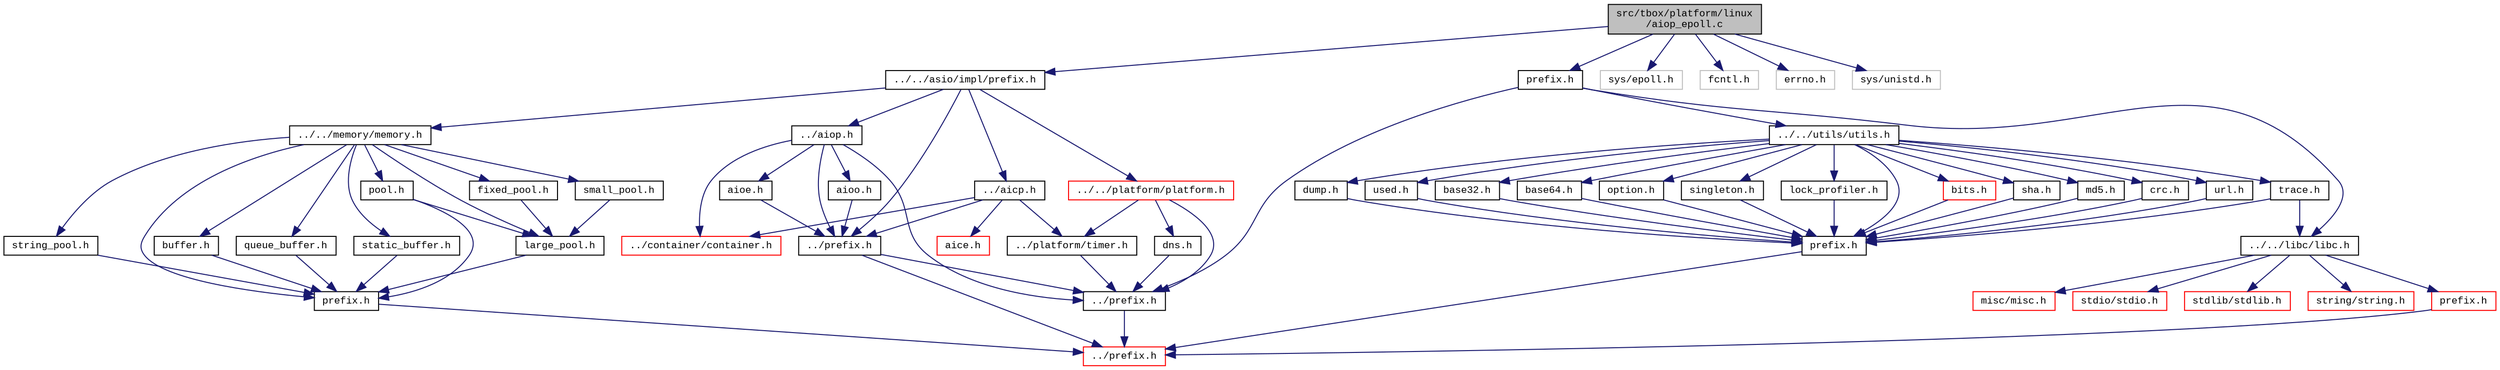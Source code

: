 digraph "src/tbox/platform/linux/aiop_epoll.c"
{
  edge [fontname="CourierNew",fontsize="10",labelfontname="CourierNew",labelfontsize="10"];
  node [fontname="CourierNew",fontsize="10",shape=record];
  Node1 [label="src/tbox/platform/linux\l/aiop_epoll.c",height=0.2,width=0.4,color="black", fillcolor="grey75", style="filled" fontcolor="black"];
  Node1 -> Node2 [color="midnightblue",fontsize="10",style="solid",fontname="CourierNew"];
  Node2 [label="prefix.h",height=0.2,width=0.4,color="black", fillcolor="white", style="filled",URL="$d7/d71/platform_2linux_2prefix_8h_source.html"];
  Node2 -> Node3 [color="midnightblue",fontsize="10",style="solid",fontname="CourierNew"];
  Node3 [label="../prefix.h",height=0.2,width=0.4,color="black", fillcolor="white", style="filled",URL="$db/dfa/platform_2prefix_8h_source.html"];
  Node3 -> Node4 [color="midnightblue",fontsize="10",style="solid",fontname="CourierNew"];
  Node4 [label="../prefix.h",height=0.2,width=0.4,color="red", fillcolor="white", style="filled",URL="$df/d5c/prefix_8h_source.html"];
  Node2 -> Node5 [color="midnightblue",fontsize="10",style="solid",fontname="CourierNew"];
  Node5 [label="../../libc/libc.h",height=0.2,width=0.4,color="black", fillcolor="white", style="filled",URL="$db/dc8/libc_8h.html"];
  Node5 -> Node6 [color="midnightblue",fontsize="10",style="solid",fontname="CourierNew"];
  Node6 [label="prefix.h",height=0.2,width=0.4,color="red", fillcolor="white", style="filled",URL="$d4/df0/libc_2prefix_8h_source.html"];
  Node6 -> Node4 [color="midnightblue",fontsize="10",style="solid",fontname="CourierNew"];
  Node5 -> Node7 [color="midnightblue",fontsize="10",style="solid",fontname="CourierNew"];
  Node7 [label="misc/misc.h",height=0.2,width=0.4,color="red", fillcolor="white", style="filled",URL="$d4/d08/misc_8h.html"];
  Node5 -> Node8 [color="midnightblue",fontsize="10",style="solid",fontname="CourierNew"];
  Node8 [label="stdio/stdio.h",height=0.2,width=0.4,color="red", fillcolor="white", style="filled",URL="$d6/dd1/stdio_8h.html"];
  Node5 -> Node9 [color="midnightblue",fontsize="10",style="solid",fontname="CourierNew"];
  Node9 [label="stdlib/stdlib.h",height=0.2,width=0.4,color="red", fillcolor="white", style="filled",URL="$dc/d9c/stdlib_8h.html"];
  Node5 -> Node10 [color="midnightblue",fontsize="10",style="solid",fontname="CourierNew"];
  Node10 [label="string/string.h",height=0.2,width=0.4,color="red", fillcolor="white", style="filled",URL="$da/d52/libc_2string_2string_8h_source.html"];
  Node2 -> Node11 [color="midnightblue",fontsize="10",style="solid",fontname="CourierNew"];
  Node11 [label="../../utils/utils.h",height=0.2,width=0.4,color="black", fillcolor="white", style="filled",URL="$de/d2f/utils_2utils_8h_source.html"];
  Node11 -> Node12 [color="midnightblue",fontsize="10",style="solid",fontname="CourierNew"];
  Node12 [label="prefix.h",height=0.2,width=0.4,color="black", fillcolor="white", style="filled",URL="$de/d60/utils_2prefix_8h_source.html"];
  Node12 -> Node4 [color="midnightblue",fontsize="10",style="solid",fontname="CourierNew"];
  Node11 -> Node13 [color="midnightblue",fontsize="10",style="solid",fontname="CourierNew"];
  Node13 [label="bits.h",height=0.2,width=0.4,color="red", fillcolor="white", style="filled",URL="$df/db9/bits_8h_source.html"];
  Node13 -> Node12 [color="midnightblue",fontsize="10",style="solid",fontname="CourierNew"];
  Node11 -> Node14 [color="midnightblue",fontsize="10",style="solid",fontname="CourierNew"];
  Node14 [label="sha.h",height=0.2,width=0.4,color="black", fillcolor="white", style="filled",URL="$d9/d61/sha_8h.html"];
  Node14 -> Node12 [color="midnightblue",fontsize="10",style="solid",fontname="CourierNew"];
  Node11 -> Node15 [color="midnightblue",fontsize="10",style="solid",fontname="CourierNew"];
  Node15 [label="md5.h",height=0.2,width=0.4,color="black", fillcolor="white", style="filled",URL="$da/db0/md5_8h.html"];
  Node15 -> Node12 [color="midnightblue",fontsize="10",style="solid",fontname="CourierNew"];
  Node11 -> Node16 [color="midnightblue",fontsize="10",style="solid",fontname="CourierNew"];
  Node16 [label="crc.h",height=0.2,width=0.4,color="black", fillcolor="white", style="filled",URL="$dc/de6/crc_8h_source.html"];
  Node16 -> Node12 [color="midnightblue",fontsize="10",style="solid",fontname="CourierNew"];
  Node11 -> Node17 [color="midnightblue",fontsize="10",style="solid",fontname="CourierNew"];
  Node17 [label="url.h",height=0.2,width=0.4,color="black", fillcolor="white", style="filled",URL="$de/d6c/utils_2url_8h_source.html"];
  Node17 -> Node12 [color="midnightblue",fontsize="10",style="solid",fontname="CourierNew"];
  Node11 -> Node18 [color="midnightblue",fontsize="10",style="solid",fontname="CourierNew"];
  Node18 [label="dump.h",height=0.2,width=0.4,color="black", fillcolor="white", style="filled",URL="$d5/de5/dump_8h.html"];
  Node18 -> Node12 [color="midnightblue",fontsize="10",style="solid",fontname="CourierNew"];
  Node11 -> Node19 [color="midnightblue",fontsize="10",style="solid",fontname="CourierNew"];
  Node19 [label="used.h",height=0.2,width=0.4,color="black", fillcolor="white", style="filled",URL="$d4/d2b/used_8h.html"];
  Node19 -> Node12 [color="midnightblue",fontsize="10",style="solid",fontname="CourierNew"];
  Node11 -> Node20 [color="midnightblue",fontsize="10",style="solid",fontname="CourierNew"];
  Node20 [label="trace.h",height=0.2,width=0.4,color="black", fillcolor="white", style="filled",URL="$da/d18/utils_2trace_8h_source.html"];
  Node20 -> Node12 [color="midnightblue",fontsize="10",style="solid",fontname="CourierNew"];
  Node20 -> Node5 [color="midnightblue",fontsize="10",style="solid",fontname="CourierNew"];
  Node11 -> Node21 [color="midnightblue",fontsize="10",style="solid",fontname="CourierNew"];
  Node21 [label="base32.h",height=0.2,width=0.4,color="black", fillcolor="white", style="filled",URL="$d8/d33/base32_8h.html"];
  Node21 -> Node12 [color="midnightblue",fontsize="10",style="solid",fontname="CourierNew"];
  Node11 -> Node22 [color="midnightblue",fontsize="10",style="solid",fontname="CourierNew"];
  Node22 [label="base64.h",height=0.2,width=0.4,color="black", fillcolor="white", style="filled",URL="$d2/d6f/base64_8h_source.html"];
  Node22 -> Node12 [color="midnightblue",fontsize="10",style="solid",fontname="CourierNew"];
  Node11 -> Node23 [color="midnightblue",fontsize="10",style="solid",fontname="CourierNew"];
  Node23 [label="option.h",height=0.2,width=0.4,color="black", fillcolor="white", style="filled",URL="$db/d15/utils_2option_8h_source.html"];
  Node23 -> Node12 [color="midnightblue",fontsize="10",style="solid",fontname="CourierNew"];
  Node11 -> Node24 [color="midnightblue",fontsize="10",style="solid",fontname="CourierNew"];
  Node24 [label="singleton.h",height=0.2,width=0.4,color="black", fillcolor="white", style="filled",URL="$d4/d0b/singleton_8h.html"];
  Node24 -> Node12 [color="midnightblue",fontsize="10",style="solid",fontname="CourierNew"];
  Node11 -> Node25 [color="midnightblue",fontsize="10",style="solid",fontname="CourierNew"];
  Node25 [label="lock_profiler.h",height=0.2,width=0.4,color="black", fillcolor="white", style="filled",URL="$d8/da8/lock__profiler_8h.html"];
  Node25 -> Node12 [color="midnightblue",fontsize="10",style="solid",fontname="CourierNew"];
  Node1 -> Node26 [color="midnightblue",fontsize="10",style="solid",fontname="CourierNew"];
  Node26 [label="../../asio/impl/prefix.h",height=0.2,width=0.4,color="black", fillcolor="white", style="filled",URL="$d3/d3c/asio_2impl_2prefix_8h_source.html"];
  Node26 -> Node27 [color="midnightblue",fontsize="10",style="solid",fontname="CourierNew"];
  Node27 [label="../prefix.h",height=0.2,width=0.4,color="black", fillcolor="white", style="filled",URL="$db/d56/asio_2prefix_8h_source.html"];
  Node27 -> Node4 [color="midnightblue",fontsize="10",style="solid",fontname="CourierNew"];
  Node27 -> Node3 [color="midnightblue",fontsize="10",style="solid",fontname="CourierNew"];
  Node26 -> Node28 [color="midnightblue",fontsize="10",style="solid",fontname="CourierNew"];
  Node28 [label="../aicp.h",height=0.2,width=0.4,color="black", fillcolor="white", style="filled",URL="$dd/dd5/aicp_8h.html"];
  Node28 -> Node27 [color="midnightblue",fontsize="10",style="solid",fontname="CourierNew"];
  Node28 -> Node29 [color="midnightblue",fontsize="10",style="solid",fontname="CourierNew"];
  Node29 [label="aice.h",height=0.2,width=0.4,color="red", fillcolor="white", style="filled",URL="$da/d59/aice_8h.html"];
  Node28 -> Node30 [color="midnightblue",fontsize="10",style="solid",fontname="CourierNew"];
  Node30 [label="../platform/timer.h",height=0.2,width=0.4,color="black", fillcolor="white", style="filled",URL="$d5/dd0/timer_8h.html"];
  Node30 -> Node3 [color="midnightblue",fontsize="10",style="solid",fontname="CourierNew"];
  Node28 -> Node31 [color="midnightblue",fontsize="10",style="solid",fontname="CourierNew"];
  Node31 [label="../container/container.h",height=0.2,width=0.4,color="red", fillcolor="white", style="filled",URL="$d4/ddd/container_8h.html"];
  Node26 -> Node32 [color="midnightblue",fontsize="10",style="solid",fontname="CourierNew"];
  Node32 [label="../aiop.h",height=0.2,width=0.4,color="black", fillcolor="white", style="filled",URL="$db/d08/aiop_8h.html"];
  Node32 -> Node27 [color="midnightblue",fontsize="10",style="solid",fontname="CourierNew"];
  Node32 -> Node33 [color="midnightblue",fontsize="10",style="solid",fontname="CourierNew"];
  Node33 [label="aioo.h",height=0.2,width=0.4,color="black", fillcolor="white", style="filled",URL="$d6/d9b/aioo_8h.html"];
  Node33 -> Node27 [color="midnightblue",fontsize="10",style="solid",fontname="CourierNew"];
  Node32 -> Node34 [color="midnightblue",fontsize="10",style="solid",fontname="CourierNew"];
  Node34 [label="aioe.h",height=0.2,width=0.4,color="black", fillcolor="white", style="filled",URL="$d5/d10/aioe_8h.html"];
  Node34 -> Node27 [color="midnightblue",fontsize="10",style="solid",fontname="CourierNew"];
  Node32 -> Node3 [color="midnightblue",fontsize="10",style="solid",fontname="CourierNew"];
  Node32 -> Node31 [color="midnightblue",fontsize="10",style="solid",fontname="CourierNew"];
  Node26 -> Node35 [color="midnightblue",fontsize="10",style="solid",fontname="CourierNew"];
  Node35 [label="../../memory/memory.h",height=0.2,width=0.4,color="black", fillcolor="white", style="filled",URL="$dd/d7b/memory_2memory_8h_source.html"];
  Node35 -> Node36 [color="midnightblue",fontsize="10",style="solid",fontname="CourierNew"];
  Node36 [label="prefix.h",height=0.2,width=0.4,color="black", fillcolor="white", style="filled",URL="$d0/dad/memory_2prefix_8h_source.html"];
  Node36 -> Node4 [color="midnightblue",fontsize="10",style="solid",fontname="CourierNew"];
  Node35 -> Node37 [color="midnightblue",fontsize="10",style="solid",fontname="CourierNew"];
  Node37 [label="pool.h",height=0.2,width=0.4,color="black", fillcolor="white", style="filled",URL="$db/db7/pool_8h.html"];
  Node37 -> Node36 [color="midnightblue",fontsize="10",style="solid",fontname="CourierNew"];
  Node37 -> Node38 [color="midnightblue",fontsize="10",style="solid",fontname="CourierNew"];
  Node38 [label="large_pool.h",height=0.2,width=0.4,color="black", fillcolor="white", style="filled",URL="$db/d2d/large__pool_8h.html"];
  Node38 -> Node36 [color="midnightblue",fontsize="10",style="solid",fontname="CourierNew"];
  Node35 -> Node39 [color="midnightblue",fontsize="10",style="solid",fontname="CourierNew"];
  Node39 [label="fixed_pool.h",height=0.2,width=0.4,color="black", fillcolor="white", style="filled",URL="$dd/dd0/fixed__pool_8h.html"];
  Node39 -> Node38 [color="midnightblue",fontsize="10",style="solid",fontname="CourierNew"];
  Node35 -> Node38 [color="midnightblue",fontsize="10",style="solid",fontname="CourierNew"];
  Node35 -> Node40 [color="midnightblue",fontsize="10",style="solid",fontname="CourierNew"];
  Node40 [label="small_pool.h",height=0.2,width=0.4,color="black", fillcolor="white", style="filled",URL="$d1/d34/small__pool_8h.html"];
  Node40 -> Node38 [color="midnightblue",fontsize="10",style="solid",fontname="CourierNew"];
  Node35 -> Node41 [color="midnightblue",fontsize="10",style="solid",fontname="CourierNew"];
  Node41 [label="string_pool.h",height=0.2,width=0.4,color="black", fillcolor="white", style="filled",URL="$db/d9d/string__pool_8h.html"];
  Node41 -> Node36 [color="midnightblue",fontsize="10",style="solid",fontname="CourierNew"];
  Node35 -> Node42 [color="midnightblue",fontsize="10",style="solid",fontname="CourierNew"];
  Node42 [label="buffer.h",height=0.2,width=0.4,color="black", fillcolor="white", style="filled",URL="$d5/d08/buffer_8h.html"];
  Node42 -> Node36 [color="midnightblue",fontsize="10",style="solid",fontname="CourierNew"];
  Node35 -> Node43 [color="midnightblue",fontsize="10",style="solid",fontname="CourierNew"];
  Node43 [label="queue_buffer.h",height=0.2,width=0.4,color="black", fillcolor="white", style="filled",URL="$d8/d9d/queue__buffer_8h.html"];
  Node43 -> Node36 [color="midnightblue",fontsize="10",style="solid",fontname="CourierNew"];
  Node35 -> Node44 [color="midnightblue",fontsize="10",style="solid",fontname="CourierNew"];
  Node44 [label="static_buffer.h",height=0.2,width=0.4,color="black", fillcolor="white", style="filled",URL="$d4/d2b/static__buffer_8h.html"];
  Node44 -> Node36 [color="midnightblue",fontsize="10",style="solid",fontname="CourierNew"];
  Node26 -> Node45 [color="midnightblue",fontsize="10",style="solid",fontname="CourierNew"];
  Node45 [label="../../platform/platform.h",height=0.2,width=0.4,color="red", fillcolor="white", style="filled",URL="$de/d03/platform_8h.html"];
  Node45 -> Node3 [color="midnightblue",fontsize="10",style="solid",fontname="CourierNew"];
  Node45 -> Node46 [color="midnightblue",fontsize="10",style="solid",fontname="CourierNew"];
  Node46 [label="dns.h",height=0.2,width=0.4,color="black", fillcolor="white", style="filled",URL="$d9/d31/platform_2dns_8h_source.html"];
  Node46 -> Node3 [color="midnightblue",fontsize="10",style="solid",fontname="CourierNew"];
  Node45 -> Node30 [color="midnightblue",fontsize="10",style="solid",fontname="CourierNew"];
  Node1 -> Node47 [color="midnightblue",fontsize="10",style="solid",fontname="CourierNew"];
  Node47 [label="sys/epoll.h",height=0.2,width=0.4,color="grey75", fillcolor="white", style="filled"];
  Node1 -> Node48 [color="midnightblue",fontsize="10",style="solid",fontname="CourierNew"];
  Node48 [label="fcntl.h",height=0.2,width=0.4,color="grey75", fillcolor="white", style="filled"];
  Node1 -> Node49 [color="midnightblue",fontsize="10",style="solid",fontname="CourierNew"];
  Node49 [label="errno.h",height=0.2,width=0.4,color="grey75", fillcolor="white", style="filled"];
  Node1 -> Node50 [color="midnightblue",fontsize="10",style="solid",fontname="CourierNew"];
  Node50 [label="sys/unistd.h",height=0.2,width=0.4,color="grey75", fillcolor="white", style="filled"];
}
